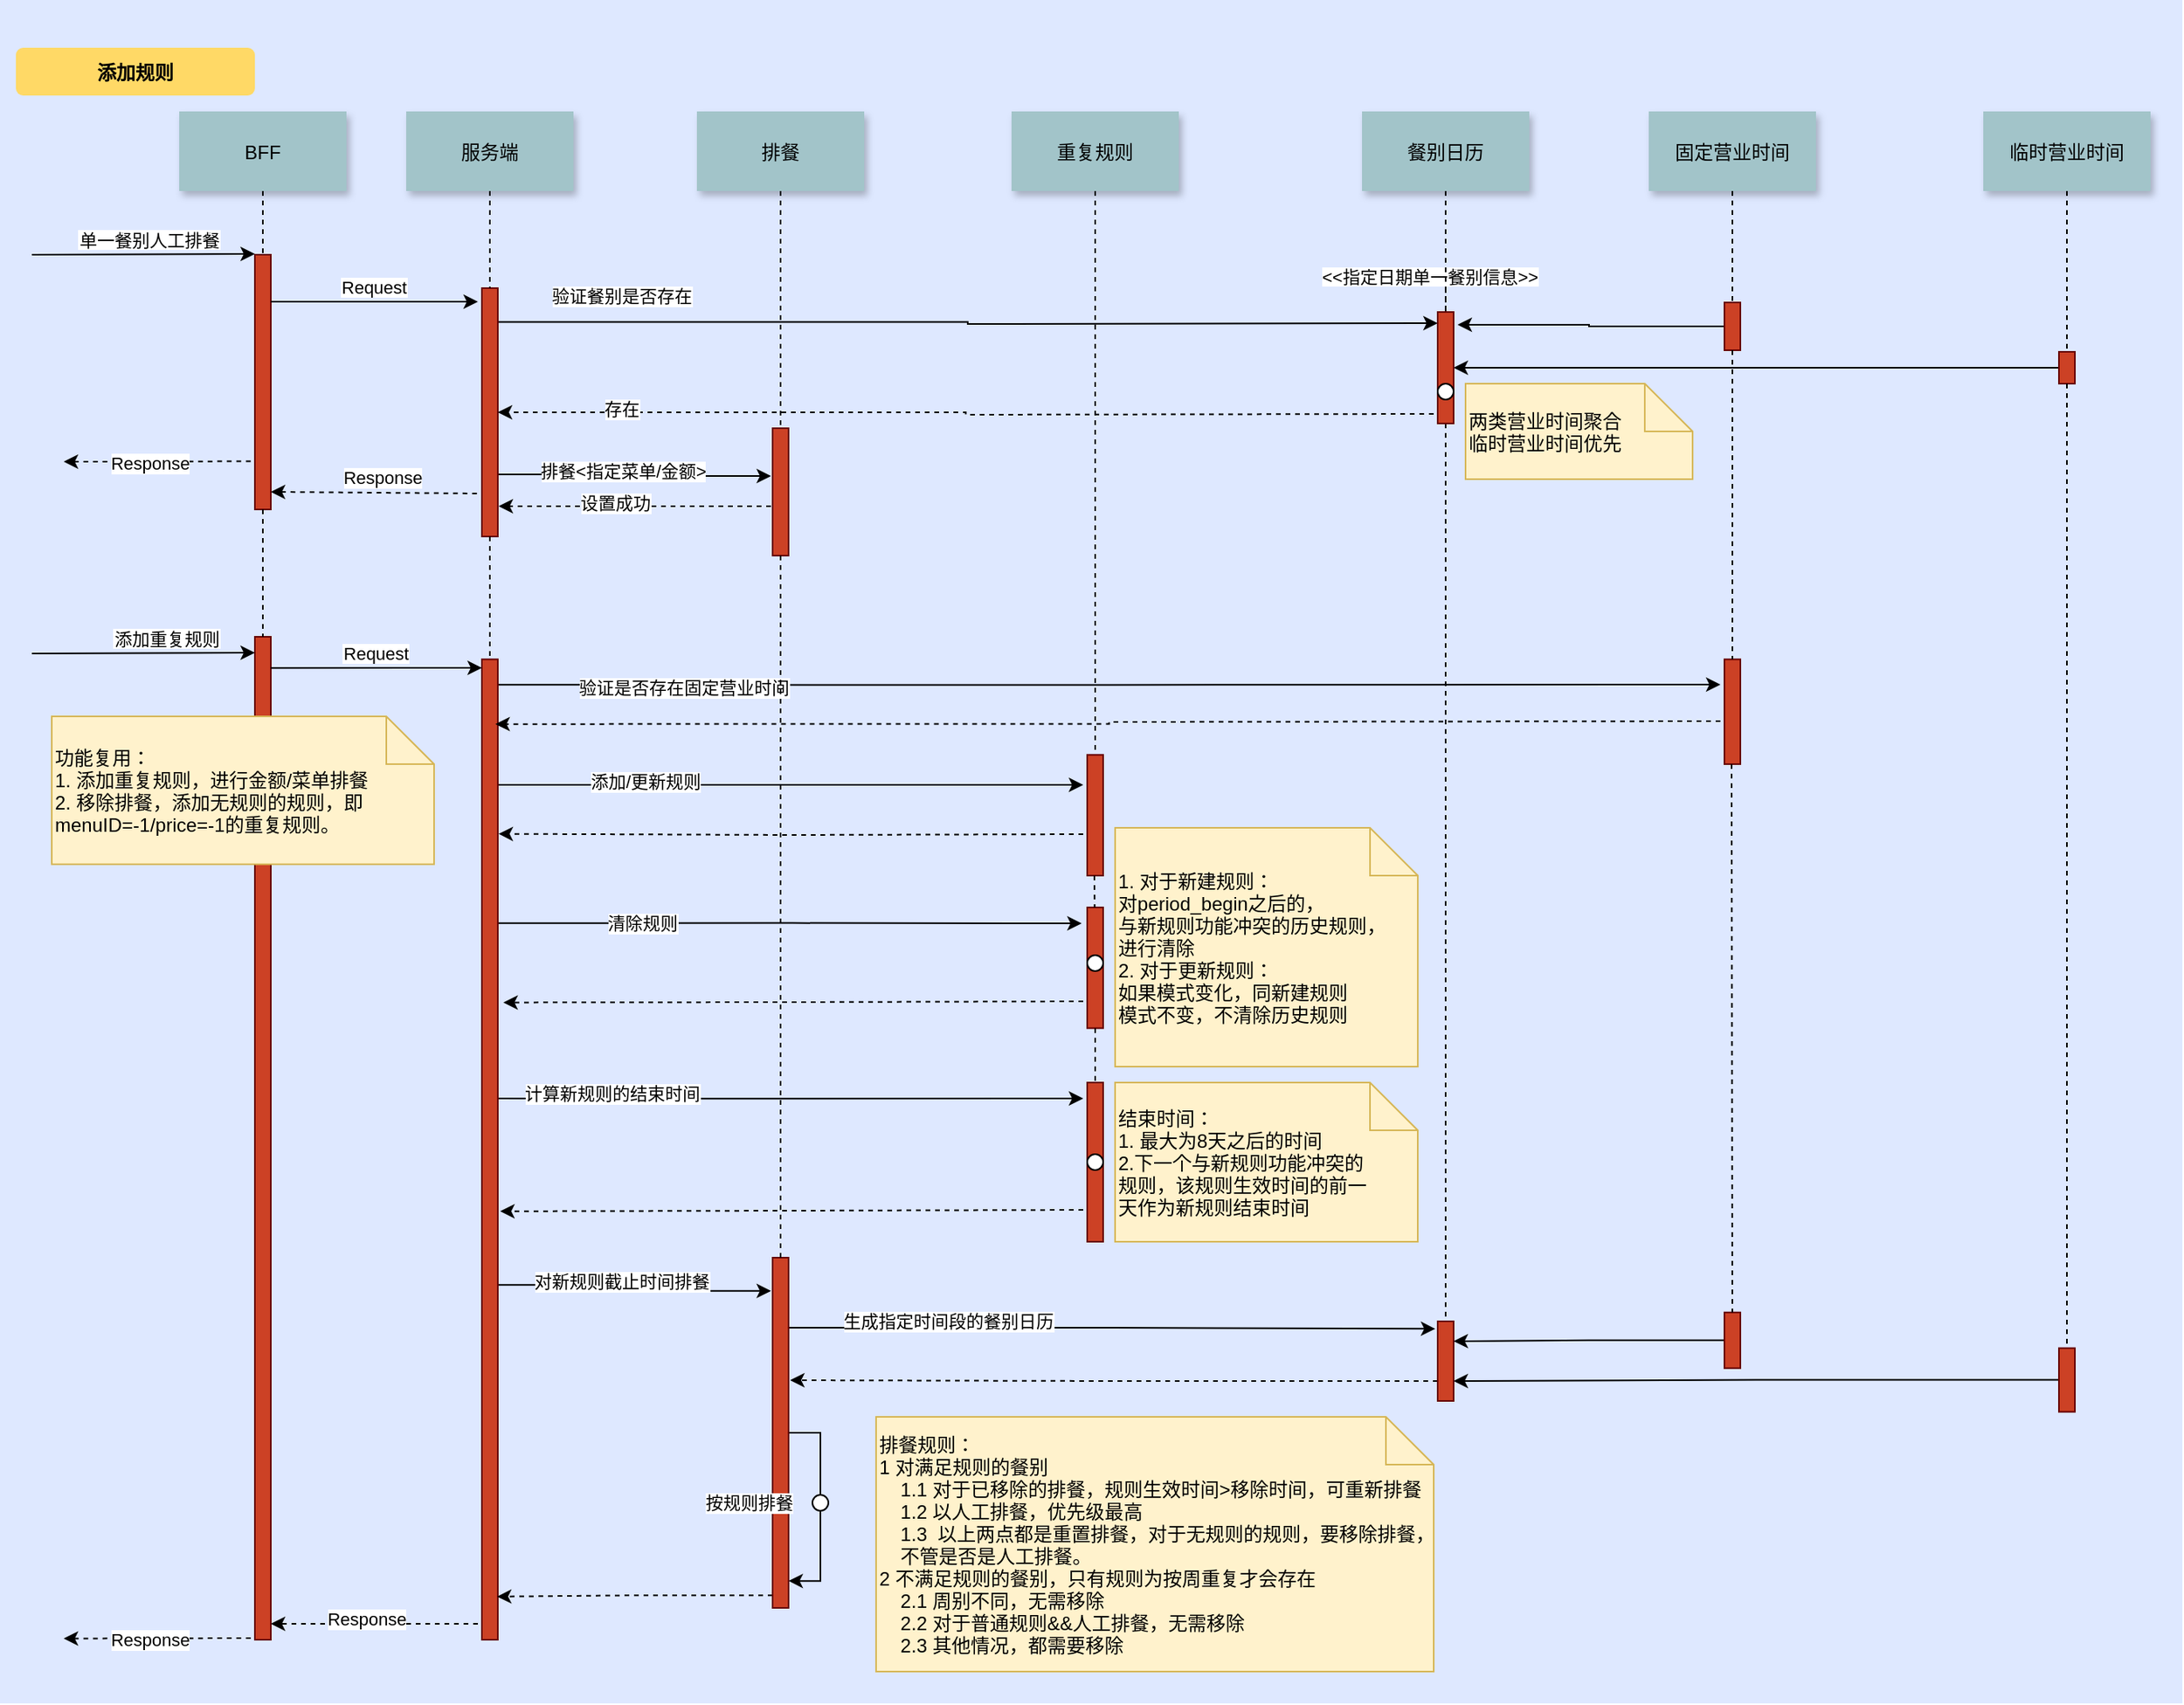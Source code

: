 <mxfile version="20.6.2" type="github" pages="2">
  <diagram name="Page-1" id="9361dd3d-8414-5efd-6122-117bd74ce7a7">
    <mxGraphModel dx="1426" dy="1194" grid="1" gridSize="10" guides="1" tooltips="1" connect="1" arrows="1" fold="1" page="0" pageScale="1.5" pageWidth="826" pageHeight="1169" background="none" math="0" shadow="0">
      <root>
        <mxCell id="0" />
        <mxCell id="1" parent="0" />
        <mxCell id="i_n5pQmc-10EYHimAXUS-312" value="" style="fillColor=#DEE8FF;strokeColor=none" vertex="1" parent="1">
          <mxGeometry x="40" y="-10" width="1370" height="1070" as="geometry" />
        </mxCell>
        <mxCell id="2" value="" style="fillColor=#CC4125;strokeColor=#660000" parent="1" vertex="1">
          <mxGeometry x="200" y="150" width="10" height="160" as="geometry" />
        </mxCell>
        <mxCell id="3" value="单一餐别人工排餐" style="edgeStyle=none;verticalLabelPosition=top;verticalAlign=bottom;labelPosition=left;align=right" parent="1" edge="1">
          <mxGeometry width="100" height="100" as="geometry">
            <mxPoint x="60" y="150" as="sourcePoint" />
            <mxPoint x="200" y="149.5" as="targetPoint" />
            <mxPoint x="50" as="offset" />
          </mxGeometry>
        </mxCell>
        <mxCell id="4" value="BFF" style="shadow=1;fillColor=#A2C4C9;strokeColor=none" parent="1" vertex="1">
          <mxGeometry x="152.5" y="60" width="105" height="50" as="geometry" />
        </mxCell>
        <mxCell id="i_n5pQmc-10EYHimAXUS-212" value="验证餐别是否存在" style="edgeStyle=orthogonalEdgeStyle;rounded=0;orthogonalLoop=1;jettySize=auto;html=1;entryX=0;entryY=0.5;entryDx=0;entryDy=0;exitX=1.05;exitY=0.136;exitDx=0;exitDy=0;exitPerimeter=0;" edge="1" parent="1" source="6">
          <mxGeometry x="-0.737" y="16" relative="1" as="geometry">
            <mxPoint x="360" y="190" as="sourcePoint" />
            <mxPoint x="942.5" y="193" as="targetPoint" />
            <mxPoint as="offset" />
          </mxGeometry>
        </mxCell>
        <mxCell id="i_n5pQmc-10EYHimAXUS-218" style="edgeStyle=orthogonalEdgeStyle;rounded=0;orthogonalLoop=1;jettySize=auto;html=1;exitX=1;exitY=0.75;exitDx=0;exitDy=0;entryX=-0.1;entryY=0.375;entryDx=0;entryDy=0;entryPerimeter=0;" edge="1" parent="1" source="6" target="i_n5pQmc-10EYHimAXUS-164">
          <mxGeometry relative="1" as="geometry" />
        </mxCell>
        <mxCell id="i_n5pQmc-10EYHimAXUS-219" value="排餐&amp;lt;指定菜单/金额&amp;gt;" style="edgeLabel;html=1;align=center;verticalAlign=middle;resizable=0;points=[];" vertex="1" connectable="0" parent="i_n5pQmc-10EYHimAXUS-218">
          <mxGeometry x="-0.299" y="2" relative="1" as="geometry">
            <mxPoint x="18" as="offset" />
          </mxGeometry>
        </mxCell>
        <mxCell id="6" value="" style="fillColor=#CC4125;strokeColor=#660000" parent="1" vertex="1">
          <mxGeometry x="342.5" y="171" width="10" height="156" as="geometry" />
        </mxCell>
        <mxCell id="7" value="服务端" style="shadow=1;fillColor=#A2C4C9;strokeColor=none" parent="1" vertex="1">
          <mxGeometry x="295" y="60" width="105" height="50" as="geometry" />
        </mxCell>
        <mxCell id="8" value="" style="edgeStyle=none;endArrow=none;dashed=1" parent="1" source="7" target="6" edge="1">
          <mxGeometry x="272.335" y="165" width="100" height="100" as="geometry">
            <mxPoint x="347.259" y="110" as="sourcePoint" />
            <mxPoint x="347.576" y="165" as="targetPoint" />
          </mxGeometry>
        </mxCell>
        <mxCell id="9" value="Request" style="edgeStyle=none;verticalLabelPosition=top;verticalAlign=bottom" parent="1" edge="1">
          <mxGeometry x="220" y="92" width="100" height="100" as="geometry">
            <mxPoint x="210" y="179.5" as="sourcePoint" />
            <mxPoint x="340" y="179.5" as="targetPoint" />
          </mxGeometry>
        </mxCell>
        <mxCell id="11" value="" style="edgeStyle=none;verticalLabelPosition=top;verticalAlign=bottom;endArrow=none;startArrow=classic;dashed=1;exitX=1;exitY=0.931;exitDx=0;exitDy=0;exitPerimeter=0;" parent="1" edge="1" source="2">
          <mxGeometry x="220" y="172.259" width="100" height="100" as="geometry">
            <mxPoint x="210" y="259.759" as="sourcePoint" />
            <mxPoint x="340" y="300" as="targetPoint" />
          </mxGeometry>
        </mxCell>
        <mxCell id="i_n5pQmc-10EYHimAXUS-163" value="Response" style="edgeLabel;html=1;align=center;verticalAlign=middle;resizable=0;points=[];" vertex="1" connectable="0" parent="11">
          <mxGeometry relative="1" as="geometry">
            <mxPoint x="5" y="-10" as="offset" />
          </mxGeometry>
        </mxCell>
        <mxCell id="12" value="" style="edgeStyle=none;verticalLabelPosition=top;verticalAlign=bottom;labelPosition=left;align=right;endArrow=none;startArrow=classic;dashed=1" parent="1" edge="1">
          <mxGeometry x="110" y="179.759" width="100" height="100" as="geometry">
            <mxPoint x="80" y="280" as="sourcePoint" />
            <mxPoint x="200" y="279.759" as="targetPoint" />
          </mxGeometry>
        </mxCell>
        <mxCell id="i_n5pQmc-10EYHimAXUS-222" value="Response" style="edgeLabel;html=1;align=center;verticalAlign=middle;resizable=0;points=[];" vertex="1" connectable="0" parent="12">
          <mxGeometry relative="1" as="geometry">
            <mxPoint x="-6" y="1" as="offset" />
          </mxGeometry>
        </mxCell>
        <mxCell id="33" value="" style="edgeStyle=elbowEdgeStyle;elbow=horizontal;endArrow=none;dashed=1" parent="1" source="4" target="2" edge="1">
          <mxGeometry x="230.0" y="310" width="100" height="100" as="geometry">
            <mxPoint x="230.0" y="410" as="sourcePoint" />
            <mxPoint x="330" y="310" as="targetPoint" />
          </mxGeometry>
        </mxCell>
        <mxCell id="42" value="" style="fillColor=#CC4125;strokeColor=#660000" parent="1" vertex="1">
          <mxGeometry x="200" y="390" width="10" height="630" as="geometry" />
        </mxCell>
        <mxCell id="44" value="" style="edgeStyle=none;dashed=1;endArrow=none" parent="1" source="2" target="42" edge="1">
          <mxGeometry x="50" y="300" width="100" height="100" as="geometry">
            <mxPoint x="50" y="400" as="sourcePoint" />
            <mxPoint x="150" y="300" as="targetPoint" />
          </mxGeometry>
        </mxCell>
        <mxCell id="i_n5pQmc-10EYHimAXUS-229" style="edgeStyle=orthogonalEdgeStyle;rounded=0;orthogonalLoop=1;jettySize=auto;html=1;exitX=1.05;exitY=0.026;exitDx=0;exitDy=0;exitPerimeter=0;" edge="1" parent="1" source="48">
          <mxGeometry relative="1" as="geometry">
            <mxPoint x="360" y="420" as="sourcePoint" />
            <mxPoint x="1120" y="420" as="targetPoint" />
          </mxGeometry>
        </mxCell>
        <mxCell id="i_n5pQmc-10EYHimAXUS-231" value="验证是否存在固定营业时间" style="edgeLabel;html=1;align=center;verticalAlign=middle;resizable=0;points=[];" vertex="1" connectable="0" parent="i_n5pQmc-10EYHimAXUS-229">
          <mxGeometry x="-0.795" y="-2" relative="1" as="geometry">
            <mxPoint x="37" as="offset" />
          </mxGeometry>
        </mxCell>
        <mxCell id="i_n5pQmc-10EYHimAXUS-235" value="" style="edgeStyle=orthogonalEdgeStyle;rounded=0;orthogonalLoop=1;jettySize=auto;html=1;" edge="1" parent="1">
          <mxGeometry relative="1" as="geometry">
            <mxPoint x="348" y="483" as="sourcePoint" />
            <mxPoint x="720" y="483" as="targetPoint" />
          </mxGeometry>
        </mxCell>
        <mxCell id="i_n5pQmc-10EYHimAXUS-236" value="添加/更新规则" style="edgeLabel;html=1;align=center;verticalAlign=middle;resizable=0;points=[];" vertex="1" connectable="0" parent="i_n5pQmc-10EYHimAXUS-235">
          <mxGeometry x="-0.481" y="2" relative="1" as="geometry">
            <mxPoint as="offset" />
          </mxGeometry>
        </mxCell>
        <mxCell id="i_n5pQmc-10EYHimAXUS-255" value="" style="edgeStyle=orthogonalEdgeStyle;rounded=0;orthogonalLoop=1;jettySize=auto;html=1;exitX=0.75;exitY=0.269;exitDx=0;exitDy=0;exitPerimeter=0;entryX=-0.35;entryY=0.132;entryDx=0;entryDy=0;entryPerimeter=0;" edge="1" parent="1" source="48" target="i_n5pQmc-10EYHimAXUS-252">
          <mxGeometry relative="1" as="geometry">
            <mxPoint x="432.5" y="547.085" as="targetPoint" />
          </mxGeometry>
        </mxCell>
        <mxCell id="i_n5pQmc-10EYHimAXUS-256" value="清除规则" style="edgeLabel;html=1;align=center;verticalAlign=middle;resizable=0;points=[];" vertex="1" connectable="0" parent="i_n5pQmc-10EYHimAXUS-255">
          <mxGeometry x="-0.497" relative="1" as="geometry">
            <mxPoint as="offset" />
          </mxGeometry>
        </mxCell>
        <mxCell id="i_n5pQmc-10EYHimAXUS-265" value="" style="edgeStyle=orthogonalEdgeStyle;rounded=0;orthogonalLoop=1;jettySize=auto;html=1;exitX=0.95;exitY=0.448;exitDx=0;exitDy=0;exitPerimeter=0;" edge="1" parent="1" source="48">
          <mxGeometry relative="1" as="geometry">
            <mxPoint x="720" y="680" as="targetPoint" />
          </mxGeometry>
        </mxCell>
        <mxCell id="i_n5pQmc-10EYHimAXUS-266" value="计算新规则的结束时间" style="edgeLabel;html=1;align=center;verticalAlign=middle;resizable=0;points=[];" vertex="1" connectable="0" parent="i_n5pQmc-10EYHimAXUS-265">
          <mxGeometry x="-0.612" y="3" relative="1" as="geometry">
            <mxPoint as="offset" />
          </mxGeometry>
        </mxCell>
        <mxCell id="i_n5pQmc-10EYHimAXUS-272" value="" style="edgeStyle=orthogonalEdgeStyle;rounded=0;orthogonalLoop=1;jettySize=auto;html=1;entryX=-0.1;entryY=0.095;entryDx=0;entryDy=0;entryPerimeter=0;exitX=1.05;exitY=0.638;exitDx=0;exitDy=0;exitPerimeter=0;" edge="1" parent="1" source="48" target="i_n5pQmc-10EYHimAXUS-168">
          <mxGeometry relative="1" as="geometry">
            <mxPoint x="360" y="800" as="sourcePoint" />
            <mxPoint x="520" y="801" as="targetPoint" />
          </mxGeometry>
        </mxCell>
        <mxCell id="i_n5pQmc-10EYHimAXUS-273" value="对新规则截止时间排餐" style="edgeLabel;html=1;align=center;verticalAlign=middle;resizable=0;points=[];" vertex="1" connectable="0" parent="i_n5pQmc-10EYHimAXUS-272">
          <mxGeometry x="-0.229" y="2" relative="1" as="geometry">
            <mxPoint x="9" as="offset" />
          </mxGeometry>
        </mxCell>
        <mxCell id="i_n5pQmc-10EYHimAXUS-307" value="" style="edgeStyle=orthogonalEdgeStyle;rounded=0;orthogonalLoop=1;jettySize=auto;html=1;dashed=1;" edge="1" parent="1">
          <mxGeometry relative="1" as="geometry">
            <mxPoint x="340" y="1010" as="sourcePoint" />
            <mxPoint x="210" y="1010" as="targetPoint" />
          </mxGeometry>
        </mxCell>
        <mxCell id="i_n5pQmc-10EYHimAXUS-308" value="Response" style="edgeLabel;html=1;align=center;verticalAlign=middle;resizable=0;points=[];" vertex="1" connectable="0" parent="i_n5pQmc-10EYHimAXUS-307">
          <mxGeometry x="0.077" y="-3" relative="1" as="geometry">
            <mxPoint as="offset" />
          </mxGeometry>
        </mxCell>
        <mxCell id="48" value="" style="fillColor=#CC4125;strokeColor=#660000" parent="1" vertex="1">
          <mxGeometry x="342.5" y="404.17" width="10" height="615.83" as="geometry" />
        </mxCell>
        <mxCell id="51" value="Request" style="edgeStyle=elbowEdgeStyle;elbow=vertical;verticalLabelPosition=top;verticalAlign=bottom" parent="1" edge="1">
          <mxGeometry x="212.5" y="409.583" width="100" height="100" as="geometry">
            <mxPoint x="210" y="409.583" as="sourcePoint" />
            <mxPoint x="342.5" y="409.583" as="targetPoint" />
            <Array as="points" />
          </mxGeometry>
        </mxCell>
        <mxCell id="52" value="" style="edgeStyle=none;endArrow=none;dashed=1" parent="1" source="6" target="48" edge="1">
          <mxGeometry x="376.571" y="339.697" width="100" height="100" as="geometry">
            <mxPoint x="451.736" y="284.697" as="sourcePoint" />
            <mxPoint x="451.736" y="464.091" as="targetPoint" />
          </mxGeometry>
        </mxCell>
        <mxCell id="71" value="添加规则" style="rounded=1;fontStyle=1;fillColor=#FFD966;strokeColor=none" parent="1" vertex="1">
          <mxGeometry x="50" y="20" width="150" height="30" as="geometry" />
        </mxCell>
        <mxCell id="i_n5pQmc-10EYHimAXUS-220" style="edgeStyle=orthogonalEdgeStyle;rounded=0;orthogonalLoop=1;jettySize=auto;html=1;exitX=0.5;exitY=0.612;exitDx=0;exitDy=0;entryX=1.05;entryY=0.878;entryDx=0;entryDy=0;entryPerimeter=0;exitPerimeter=0;dashed=1;" edge="1" parent="1" source="i_n5pQmc-10EYHimAXUS-164" target="6">
          <mxGeometry relative="1" as="geometry" />
        </mxCell>
        <mxCell id="i_n5pQmc-10EYHimAXUS-221" value="设置成功" style="edgeLabel;html=1;align=center;verticalAlign=middle;resizable=0;points=[];" vertex="1" connectable="0" parent="i_n5pQmc-10EYHimAXUS-220">
          <mxGeometry x="0.175" y="-2" relative="1" as="geometry">
            <mxPoint as="offset" />
          </mxGeometry>
        </mxCell>
        <mxCell id="i_n5pQmc-10EYHimAXUS-164" value="" style="fillColor=#CC4125;strokeColor=#660000" vertex="1" parent="1">
          <mxGeometry x="525" y="259" width="10" height="80" as="geometry" />
        </mxCell>
        <mxCell id="i_n5pQmc-10EYHimAXUS-165" value="排餐" style="shadow=1;fillColor=#A2C4C9;strokeColor=none" vertex="1" parent="1">
          <mxGeometry x="477.5" y="60" width="105" height="50" as="geometry" />
        </mxCell>
        <mxCell id="i_n5pQmc-10EYHimAXUS-166" value="" style="edgeStyle=none;endArrow=none;dashed=1" edge="1" parent="1" source="i_n5pQmc-10EYHimAXUS-165" target="i_n5pQmc-10EYHimAXUS-164">
          <mxGeometry x="454.835" y="165" width="100" height="100" as="geometry">
            <mxPoint x="529.759" y="110" as="sourcePoint" />
            <mxPoint x="530.076" y="165" as="targetPoint" />
          </mxGeometry>
        </mxCell>
        <mxCell id="i_n5pQmc-10EYHimAXUS-282" value="" style="edgeStyle=orthogonalEdgeStyle;rounded=0;orthogonalLoop=1;jettySize=auto;html=1;entryX=-0.15;entryY=0.094;entryDx=0;entryDy=0;entryPerimeter=0;exitX=0.9;exitY=0.2;exitDx=0;exitDy=0;exitPerimeter=0;" edge="1" parent="1" source="i_n5pQmc-10EYHimAXUS-168" target="i_n5pQmc-10EYHimAXUS-192">
          <mxGeometry relative="1" as="geometry">
            <mxPoint x="615" y="827.913" as="targetPoint" />
          </mxGeometry>
        </mxCell>
        <mxCell id="i_n5pQmc-10EYHimAXUS-283" value="生成指定时间段的餐别日历" style="edgeLabel;html=1;align=center;verticalAlign=middle;resizable=0;points=[];" vertex="1" connectable="0" parent="i_n5pQmc-10EYHimAXUS-282">
          <mxGeometry x="-0.376" y="3" relative="1" as="geometry">
            <mxPoint x="-26" y="-1" as="offset" />
          </mxGeometry>
        </mxCell>
        <mxCell id="i_n5pQmc-10EYHimAXUS-294" value="" style="edgeStyle=orthogonalEdgeStyle;rounded=0;orthogonalLoop=1;jettySize=auto;html=1;entryX=1;entryY=0.923;entryDx=0;entryDy=0;entryPerimeter=0;exitX=1;exitY=0.5;exitDx=0;exitDy=0;" edge="1" parent="1" source="i_n5pQmc-10EYHimAXUS-168" target="i_n5pQmc-10EYHimAXUS-168">
          <mxGeometry relative="1" as="geometry">
            <mxPoint x="615" y="890" as="targetPoint" />
          </mxGeometry>
        </mxCell>
        <mxCell id="i_n5pQmc-10EYHimAXUS-305" value="" style="edgeStyle=orthogonalEdgeStyle;rounded=0;orthogonalLoop=1;jettySize=auto;html=1;exitX=0;exitY=0.964;exitDx=0;exitDy=0;exitPerimeter=0;entryX=0.95;entryY=0.956;entryDx=0;entryDy=0;entryPerimeter=0;dashed=1;" edge="1" parent="1" source="i_n5pQmc-10EYHimAXUS-168" target="48">
          <mxGeometry relative="1" as="geometry">
            <mxPoint x="445" y="890" as="targetPoint" />
          </mxGeometry>
        </mxCell>
        <mxCell id="i_n5pQmc-10EYHimAXUS-168" value="" style="fillColor=#CC4125;strokeColor=#660000" vertex="1" parent="1">
          <mxGeometry x="525" y="780" width="10" height="220" as="geometry" />
        </mxCell>
        <mxCell id="i_n5pQmc-10EYHimAXUS-169" value="" style="edgeStyle=none;endArrow=none;dashed=1" edge="1" parent="1" source="i_n5pQmc-10EYHimAXUS-164" target="i_n5pQmc-10EYHimAXUS-168">
          <mxGeometry x="559.071" y="339.697" width="100" height="100" as="geometry">
            <mxPoint x="634.236" y="284.697" as="sourcePoint" />
            <mxPoint x="634.236" y="464.091" as="targetPoint" />
          </mxGeometry>
        </mxCell>
        <mxCell id="i_n5pQmc-10EYHimAXUS-171" value="重复规则" style="shadow=1;fillColor=#A2C4C9;strokeColor=none" vertex="1" parent="1">
          <mxGeometry x="675" y="60" width="105" height="50" as="geometry" />
        </mxCell>
        <mxCell id="i_n5pQmc-10EYHimAXUS-172" value="" style="edgeStyle=none;endArrow=none;dashed=1;entryX=0.5;entryY=0;entryDx=0;entryDy=0;" edge="1" parent="1" source="i_n5pQmc-10EYHimAXUS-171" target="i_n5pQmc-10EYHimAXUS-174">
          <mxGeometry x="652.335" y="165" width="100" height="100" as="geometry">
            <mxPoint x="727.259" y="110" as="sourcePoint" />
            <mxPoint x="727.5" y="460" as="targetPoint" />
          </mxGeometry>
        </mxCell>
        <mxCell id="i_n5pQmc-10EYHimAXUS-239" value="" style="edgeStyle=orthogonalEdgeStyle;rounded=0;orthogonalLoop=1;jettySize=auto;html=1;entryX=1.05;entryY=0.178;entryDx=0;entryDy=0;entryPerimeter=0;dashed=1;" edge="1" parent="1" target="48">
          <mxGeometry relative="1" as="geometry">
            <mxPoint x="720" y="514" as="sourcePoint" />
            <mxPoint x="642.5" y="517.913" as="targetPoint" />
          </mxGeometry>
        </mxCell>
        <mxCell id="i_n5pQmc-10EYHimAXUS-174" value="" style="fillColor=#CC4125;strokeColor=#660000" vertex="1" parent="1">
          <mxGeometry x="722.5" y="464.17" width="10" height="75.83" as="geometry" />
        </mxCell>
        <mxCell id="i_n5pQmc-10EYHimAXUS-195" value="" style="edgeStyle=orthogonalEdgeStyle;rounded=0;orthogonalLoop=1;jettySize=auto;html=1;entryX=1.25;entryY=0.114;entryDx=0;entryDy=0;entryPerimeter=0;" edge="1" parent="1" source="i_n5pQmc-10EYHimAXUS-176" target="i_n5pQmc-10EYHimAXUS-188">
          <mxGeometry relative="1" as="geometry">
            <mxPoint x="1042.5" y="245" as="targetPoint" />
          </mxGeometry>
        </mxCell>
        <mxCell id="i_n5pQmc-10EYHimAXUS-176" value="" style="fillColor=#CC4125;strokeColor=#660000" vertex="1" parent="1">
          <mxGeometry x="1122.5" y="180" width="10" height="30" as="geometry" />
        </mxCell>
        <mxCell id="i_n5pQmc-10EYHimAXUS-177" value="固定营业时间" style="shadow=1;fillColor=#A2C4C9;strokeColor=none" vertex="1" parent="1">
          <mxGeometry x="1075" y="60" width="105" height="50" as="geometry" />
        </mxCell>
        <mxCell id="i_n5pQmc-10EYHimAXUS-178" value="" style="edgeStyle=none;endArrow=none;dashed=1" edge="1" parent="1" source="i_n5pQmc-10EYHimAXUS-177" target="i_n5pQmc-10EYHimAXUS-176">
          <mxGeometry x="1052.335" y="165" width="100" height="100" as="geometry">
            <mxPoint x="1127.259" y="110" as="sourcePoint" />
            <mxPoint x="1127.576" y="165" as="targetPoint" />
          </mxGeometry>
        </mxCell>
        <mxCell id="i_n5pQmc-10EYHimAXUS-233" value="" style="edgeStyle=orthogonalEdgeStyle;rounded=0;orthogonalLoop=1;jettySize=auto;html=1;entryX=0.85;entryY=0.066;entryDx=0;entryDy=0;dashed=1;entryPerimeter=0;" edge="1" parent="1" target="48">
          <mxGeometry relative="1" as="geometry">
            <mxPoint x="1120" y="443" as="sourcePoint" />
            <mxPoint x="1042.5" y="437.085" as="targetPoint" />
          </mxGeometry>
        </mxCell>
        <mxCell id="i_n5pQmc-10EYHimAXUS-180" value="" style="fillColor=#CC4125;strokeColor=#660000" vertex="1" parent="1">
          <mxGeometry x="1122.5" y="404.17" width="10" height="65.83" as="geometry" />
        </mxCell>
        <mxCell id="i_n5pQmc-10EYHimAXUS-181" value="" style="edgeStyle=none;endArrow=none;dashed=1" edge="1" parent="1" source="i_n5pQmc-10EYHimAXUS-176" target="i_n5pQmc-10EYHimAXUS-180">
          <mxGeometry x="1156.571" y="339.697" width="100" height="100" as="geometry">
            <mxPoint x="1231.736" y="284.697" as="sourcePoint" />
            <mxPoint x="1231.736" y="464.091" as="targetPoint" />
          </mxGeometry>
        </mxCell>
        <mxCell id="i_n5pQmc-10EYHimAXUS-199" value="" style="edgeStyle=orthogonalEdgeStyle;rounded=0;orthogonalLoop=1;jettySize=auto;html=1;entryX=1;entryY=0.5;entryDx=0;entryDy=0;" edge="1" parent="1" source="i_n5pQmc-10EYHimAXUS-182" target="i_n5pQmc-10EYHimAXUS-188">
          <mxGeometry relative="1" as="geometry">
            <mxPoint x="1252.5" y="270" as="targetPoint" />
          </mxGeometry>
        </mxCell>
        <mxCell id="i_n5pQmc-10EYHimAXUS-182" value="" style="fillColor=#CC4125;strokeColor=#660000" vertex="1" parent="1">
          <mxGeometry x="1332.5" y="211" width="10" height="20" as="geometry" />
        </mxCell>
        <mxCell id="i_n5pQmc-10EYHimAXUS-183" value="临时营业时间" style="shadow=1;fillColor=#A2C4C9;strokeColor=none" vertex="1" parent="1">
          <mxGeometry x="1285" y="60" width="105" height="50" as="geometry" />
        </mxCell>
        <mxCell id="i_n5pQmc-10EYHimAXUS-184" value="" style="edgeStyle=none;endArrow=none;dashed=1" edge="1" parent="1" source="i_n5pQmc-10EYHimAXUS-183" target="i_n5pQmc-10EYHimAXUS-182">
          <mxGeometry x="1262.335" y="165" width="100" height="100" as="geometry">
            <mxPoint x="1337.259" y="110" as="sourcePoint" />
            <mxPoint x="1337.576" y="165" as="targetPoint" />
          </mxGeometry>
        </mxCell>
        <mxCell id="i_n5pQmc-10EYHimAXUS-187" value="" style="edgeStyle=none;endArrow=none;dashed=1" edge="1" parent="1" source="i_n5pQmc-10EYHimAXUS-182" target="i_n5pQmc-10EYHimAXUS-186">
          <mxGeometry x="1366.571" y="339.697" width="100" height="100" as="geometry">
            <mxPoint x="1441.736" y="284.697" as="sourcePoint" />
            <mxPoint x="1441.736" y="464.091" as="targetPoint" />
          </mxGeometry>
        </mxCell>
        <mxCell id="i_n5pQmc-10EYHimAXUS-189" value="餐别日历" style="shadow=1;fillColor=#A2C4C9;strokeColor=none" vertex="1" parent="1">
          <mxGeometry x="895" y="60" width="105" height="50" as="geometry" />
        </mxCell>
        <mxCell id="i_n5pQmc-10EYHimAXUS-190" value="" style="edgeStyle=none;endArrow=none;dashed=1;startArrow=none;" edge="1" parent="1" source="i_n5pQmc-10EYHimAXUS-203" target="i_n5pQmc-10EYHimAXUS-188">
          <mxGeometry x="872.335" y="165" width="100" height="100" as="geometry">
            <mxPoint x="947.259" y="110" as="sourcePoint" />
            <mxPoint x="947.576" y="165" as="targetPoint" />
          </mxGeometry>
        </mxCell>
        <mxCell id="i_n5pQmc-10EYHimAXUS-291" value="" style="edgeStyle=orthogonalEdgeStyle;rounded=0;orthogonalLoop=1;jettySize=auto;html=1;exitX=0;exitY=0.75;exitDx=0;exitDy=0;entryX=1.1;entryY=0.35;entryDx=0;entryDy=0;entryPerimeter=0;dashed=1;" edge="1" parent="1" source="i_n5pQmc-10EYHimAXUS-192" target="i_n5pQmc-10EYHimAXUS-168">
          <mxGeometry relative="1" as="geometry">
            <mxPoint x="862.5" y="845" as="targetPoint" />
          </mxGeometry>
        </mxCell>
        <mxCell id="i_n5pQmc-10EYHimAXUS-192" value="" style="fillColor=#CC4125;strokeColor=#660000" vertex="1" parent="1">
          <mxGeometry x="942.5" y="820" width="10" height="50" as="geometry" />
        </mxCell>
        <mxCell id="i_n5pQmc-10EYHimAXUS-193" value="" style="edgeStyle=none;endArrow=none;dashed=1" edge="1" parent="1" source="i_n5pQmc-10EYHimAXUS-188" target="i_n5pQmc-10EYHimAXUS-192">
          <mxGeometry x="976.571" y="339.697" width="100" height="100" as="geometry">
            <mxPoint x="1051.736" y="284.697" as="sourcePoint" />
            <mxPoint x="1051.736" y="464.091" as="targetPoint" />
          </mxGeometry>
        </mxCell>
        <mxCell id="i_n5pQmc-10EYHimAXUS-203" value="&lt;span style=&quot;color: rgb(0, 0, 0); font-family: Helvetica; font-size: 11px; font-style: normal; font-variant-ligatures: normal; font-variant-caps: normal; font-weight: 400; letter-spacing: normal; orphans: 2; text-align: center; text-indent: 0px; text-transform: none; widows: 2; word-spacing: 0px; -webkit-text-stroke-width: 0px; background-color: rgb(255, 255, 255); text-decoration-thickness: initial; text-decoration-style: initial; text-decoration-color: initial; float: none; display: inline !important;&quot;&gt;&amp;lt;&amp;lt;指定日期单一餐别信息&amp;gt;&amp;gt;&lt;/span&gt;" style="text;whiteSpace=wrap;html=1;" vertex="1" parent="1">
          <mxGeometry x="867.5" y="150" width="160" height="20" as="geometry" />
        </mxCell>
        <mxCell id="i_n5pQmc-10EYHimAXUS-204" value="" style="edgeStyle=none;endArrow=none;dashed=1;startArrow=none;" edge="1" parent="1" source="i_n5pQmc-10EYHimAXUS-188" target="i_n5pQmc-10EYHimAXUS-203">
          <mxGeometry x="872.335" y="165" width="100" height="100" as="geometry">
            <mxPoint x="947.5" y="110" as="sourcePoint" />
            <mxPoint x="947.5" y="245" as="targetPoint" />
          </mxGeometry>
        </mxCell>
        <mxCell id="i_n5pQmc-10EYHimAXUS-216" value="" style="edgeStyle=orthogonalEdgeStyle;rounded=0;orthogonalLoop=1;jettySize=auto;html=1;entryX=1;entryY=0.5;entryDx=0;entryDy=0;dashed=1;" edge="1" parent="1" target="6">
          <mxGeometry relative="1" as="geometry">
            <mxPoint x="940" y="250" as="sourcePoint" />
            <mxPoint x="862.5" y="221" as="targetPoint" />
          </mxGeometry>
        </mxCell>
        <mxCell id="i_n5pQmc-10EYHimAXUS-217" value="存在" style="edgeLabel;html=1;align=center;verticalAlign=middle;resizable=0;points=[];" vertex="1" connectable="0" parent="i_n5pQmc-10EYHimAXUS-216">
          <mxGeometry x="0.826" y="-1" relative="1" as="geometry">
            <mxPoint x="26" y="-1" as="offset" />
          </mxGeometry>
        </mxCell>
        <mxCell id="i_n5pQmc-10EYHimAXUS-188" value="" style="fillColor=#CC4125;strokeColor=#660000" vertex="1" parent="1">
          <mxGeometry x="942.5" y="186" width="10" height="70" as="geometry" />
        </mxCell>
        <mxCell id="i_n5pQmc-10EYHimAXUS-206" value="" style="edgeStyle=none;endArrow=none;dashed=1" edge="1" parent="1" source="i_n5pQmc-10EYHimAXUS-189" target="i_n5pQmc-10EYHimAXUS-188">
          <mxGeometry x="872.335" y="165" width="100" height="100" as="geometry">
            <mxPoint x="947.5" y="110" as="sourcePoint" />
            <mxPoint x="947.5" y="210" as="targetPoint" />
          </mxGeometry>
        </mxCell>
        <mxCell id="i_n5pQmc-10EYHimAXUS-223" value="添加重复规则" style="edgeStyle=none;verticalLabelPosition=top;verticalAlign=bottom;labelPosition=left;align=right" edge="1" parent="1">
          <mxGeometry y="250.5" width="100" height="100" as="geometry">
            <mxPoint x="60" y="400.5" as="sourcePoint" />
            <mxPoint x="200" y="400" as="targetPoint" />
            <mxPoint x="50" as="offset" />
          </mxGeometry>
        </mxCell>
        <mxCell id="i_n5pQmc-10EYHimAXUS-242" value="两类营业时间聚合&#xa;临时营业时间优先" style="shape=note;align=left;fillColor=#fff2cc;strokeColor=#d6b656;" vertex="1" parent="1">
          <mxGeometry x="960" y="231" width="142.53" height="60" as="geometry" />
        </mxCell>
        <mxCell id="i_n5pQmc-10EYHimAXUS-248" value="" style="ellipse;" vertex="1" parent="1">
          <mxGeometry x="942.5" y="231.004" width="10.0" height="10" as="geometry" />
        </mxCell>
        <mxCell id="i_n5pQmc-10EYHimAXUS-258" value="" style="edgeStyle=orthogonalEdgeStyle;rounded=0;orthogonalLoop=1;jettySize=auto;html=1;entryX=1.35;entryY=0.35;entryDx=0;entryDy=0;dashed=1;entryPerimeter=0;" edge="1" parent="1" target="48">
          <mxGeometry relative="1" as="geometry">
            <mxPoint x="720" y="619" as="sourcePoint" />
            <mxPoint x="642.5" y="600" as="targetPoint" />
          </mxGeometry>
        </mxCell>
        <mxCell id="i_n5pQmc-10EYHimAXUS-252" value="" style="fillColor=#CC4125;strokeColor=#660000" vertex="1" parent="1">
          <mxGeometry x="722.5" y="560" width="10" height="75.83" as="geometry" />
        </mxCell>
        <mxCell id="i_n5pQmc-10EYHimAXUS-253" value="" style="edgeStyle=none;endArrow=none;dashed=1;" edge="1" parent="1" target="i_n5pQmc-10EYHimAXUS-252">
          <mxGeometry x="651.835" y="555" width="100" height="100" as="geometry">
            <mxPoint x="727" y="540" as="sourcePoint" />
            <mxPoint x="727" y="1020" as="targetPoint" />
          </mxGeometry>
        </mxCell>
        <mxCell id="i_n5pQmc-10EYHimAXUS-259" value="1. 对于新建规则：&#xa;对period_begin之后的，&#xa;与新规则功能冲突的历史规则，&#xa;进行清除&#xa;2. 对于更新规则：&#xa;如果模式变化，同新建规则&#xa;模式不变，不清除历史规则" style="shape=note;align=left;fillColor=#fff2cc;strokeColor=#d6b656;" vertex="1" parent="1">
          <mxGeometry x="740.03" y="510" width="190" height="150" as="geometry" />
        </mxCell>
        <mxCell id="i_n5pQmc-10EYHimAXUS-261" value="" style="ellipse;" vertex="1" parent="1">
          <mxGeometry x="722.5" y="590.004" width="10.0" height="10" as="geometry" />
        </mxCell>
        <mxCell id="i_n5pQmc-10EYHimAXUS-269" value="" style="edgeStyle=orthogonalEdgeStyle;rounded=0;orthogonalLoop=1;jettySize=auto;html=1;entryX=1.15;entryY=0.563;entryDx=0;entryDy=0;entryPerimeter=0;dashed=1;" edge="1" parent="1" target="48">
          <mxGeometry relative="1" as="geometry">
            <mxPoint x="720" y="750" as="sourcePoint" />
            <mxPoint x="642.5" y="720" as="targetPoint" />
          </mxGeometry>
        </mxCell>
        <mxCell id="i_n5pQmc-10EYHimAXUS-262" value="" style="fillColor=#CC4125;strokeColor=#660000" vertex="1" parent="1">
          <mxGeometry x="722.5" y="670" width="10" height="100" as="geometry" />
        </mxCell>
        <mxCell id="i_n5pQmc-10EYHimAXUS-263" value="" style="edgeStyle=none;endArrow=none;dashed=1;startArrow=none;" edge="1" parent="1" source="i_n5pQmc-10EYHimAXUS-252" target="i_n5pQmc-10EYHimAXUS-262">
          <mxGeometry x="651.835" y="555" width="100" height="100" as="geometry">
            <mxPoint x="727.455" y="635.83" as="sourcePoint" />
            <mxPoint x="727" y="1020" as="targetPoint" />
          </mxGeometry>
        </mxCell>
        <mxCell id="i_n5pQmc-10EYHimAXUS-267" value="结束时间：&#xa;1. 最大为8天之后的时间&#xa;2.下一个与新规则功能冲突的&#xa;规则，该规则生效时间的前一&#xa;天作为新规则结束时间" style="shape=note;align=left;fillColor=#fff2cc;strokeColor=#d6b656;" vertex="1" parent="1">
          <mxGeometry x="739.99" y="670" width="190.01" height="100" as="geometry" />
        </mxCell>
        <mxCell id="i_n5pQmc-10EYHimAXUS-270" value="" style="ellipse;" vertex="1" parent="1">
          <mxGeometry x="722.5" y="715.004" width="10.0" height="10" as="geometry" />
        </mxCell>
        <mxCell id="i_n5pQmc-10EYHimAXUS-287" value="" style="edgeStyle=orthogonalEdgeStyle;rounded=0;orthogonalLoop=1;jettySize=auto;html=1;entryX=1;entryY=0.75;entryDx=0;entryDy=0;" edge="1" parent="1" source="i_n5pQmc-10EYHimAXUS-186" target="i_n5pQmc-10EYHimAXUS-192">
          <mxGeometry relative="1" as="geometry">
            <mxPoint x="950" y="890" as="targetPoint" />
          </mxGeometry>
        </mxCell>
        <mxCell id="i_n5pQmc-10EYHimAXUS-186" value="" style="fillColor=#CC4125;strokeColor=#660000" vertex="1" parent="1">
          <mxGeometry x="1332.5" y="836.83" width="10" height="40" as="geometry" />
        </mxCell>
        <mxCell id="i_n5pQmc-10EYHimAXUS-285" value="" style="edgeStyle=orthogonalEdgeStyle;rounded=0;orthogonalLoop=1;jettySize=auto;html=1;entryX=1;entryY=0.25;entryDx=0;entryDy=0;" edge="1" parent="1" source="i_n5pQmc-10EYHimAXUS-278" target="i_n5pQmc-10EYHimAXUS-192">
          <mxGeometry relative="1" as="geometry">
            <mxPoint x="960" y="844" as="targetPoint" />
          </mxGeometry>
        </mxCell>
        <mxCell id="i_n5pQmc-10EYHimAXUS-278" value="" style="fillColor=#CC4125;strokeColor=#660000" vertex="1" parent="1">
          <mxGeometry x="1122.5" y="814.41" width="10" height="35" as="geometry" />
        </mxCell>
        <mxCell id="i_n5pQmc-10EYHimAXUS-280" value="" style="edgeStyle=none;endArrow=none;dashed=1" edge="1" parent="1" target="i_n5pQmc-10EYHimAXUS-278">
          <mxGeometry x="1156.071" y="553.697" width="100" height="100" as="geometry">
            <mxPoint x="1127" y="470" as="sourcePoint" />
            <mxPoint x="1127" y="1290" as="targetPoint" />
          </mxGeometry>
        </mxCell>
        <mxCell id="i_n5pQmc-10EYHimAXUS-295" value="" style="ellipse;" vertex="1" parent="1">
          <mxGeometry x="550.0" y="929.004" width="10.0" height="10" as="geometry" />
        </mxCell>
        <mxCell id="i_n5pQmc-10EYHimAXUS-302" value="排餐规则：&#xa;1 对满足规则的餐别&#xa;    1.1 对于已移除的排餐，规则生效时间&gt;移除时间，可重新排餐&#xa;    1.2 以人工排餐，优先级最高&#xa;    1.3  以上两点都是重置排餐，对于无规则的规则，要移除排餐，&#xa;    不管是否是人工排餐。&#xa;2 不满足规则的餐别，只有规则为按周重复才会存在&#xa;    2.1 周别不同，无需移除&#xa;    2.2 对于普通规则&amp;&amp;人工排餐，无需移除&#xa;    2.3 其他情况，都需要移除" style="shape=note;align=left;fillColor=#fff2cc;strokeColor=#d6b656;" vertex="1" parent="1">
          <mxGeometry x="589.97" y="880" width="350.03" height="160" as="geometry" />
        </mxCell>
        <mxCell id="i_n5pQmc-10EYHimAXUS-309" value="" style="edgeStyle=none;verticalLabelPosition=top;verticalAlign=bottom;labelPosition=left;align=right;endArrow=none;startArrow=classic;dashed=1" edge="1" parent="1">
          <mxGeometry x="110" y="918.999" width="100" height="100" as="geometry">
            <mxPoint x="80" y="1019.24" as="sourcePoint" />
            <mxPoint x="200" y="1018.999" as="targetPoint" />
          </mxGeometry>
        </mxCell>
        <mxCell id="i_n5pQmc-10EYHimAXUS-310" value="Response" style="edgeLabel;html=1;align=center;verticalAlign=middle;resizable=0;points=[];" vertex="1" connectable="0" parent="i_n5pQmc-10EYHimAXUS-309">
          <mxGeometry relative="1" as="geometry">
            <mxPoint x="-6" y="1" as="offset" />
          </mxGeometry>
        </mxCell>
        <mxCell id="i_n5pQmc-10EYHimAXUS-311" value="功能复用：&#xa;1. 添加重复规则，进行金额/菜单排餐&#xa;2. 移除排餐，添加无规则的规则，即&#xa;menuID=-1/price=-1的重复规则。" style="shape=note;align=left;fillColor=#fff2cc;strokeColor=#d6b656;" vertex="1" parent="1">
          <mxGeometry x="72.5" y="440" width="240" height="92.92" as="geometry" />
        </mxCell>
        <mxCell id="i_n5pQmc-10EYHimAXUS-314" value="按规则排餐" style="edgeLabel;html=1;align=center;verticalAlign=middle;resizable=0;points=[];" vertex="1" connectable="0" parent="1">
          <mxGeometry x="510" y="934" as="geometry" />
        </mxCell>
      </root>
    </mxGraphModel>
  </diagram>
  <diagram id="6NaMaCuOiATdcvvKT_p5" name="第 2 页">
    <mxGraphModel dx="1426" dy="737" grid="1" gridSize="10" guides="1" tooltips="1" connect="1" arrows="1" fold="1" page="1" pageScale="1" pageWidth="827" pageHeight="1169" math="0" shadow="0">
      <root>
        <mxCell id="0" />
        <mxCell id="1" parent="0" />
      </root>
    </mxGraphModel>
  </diagram>
</mxfile>
